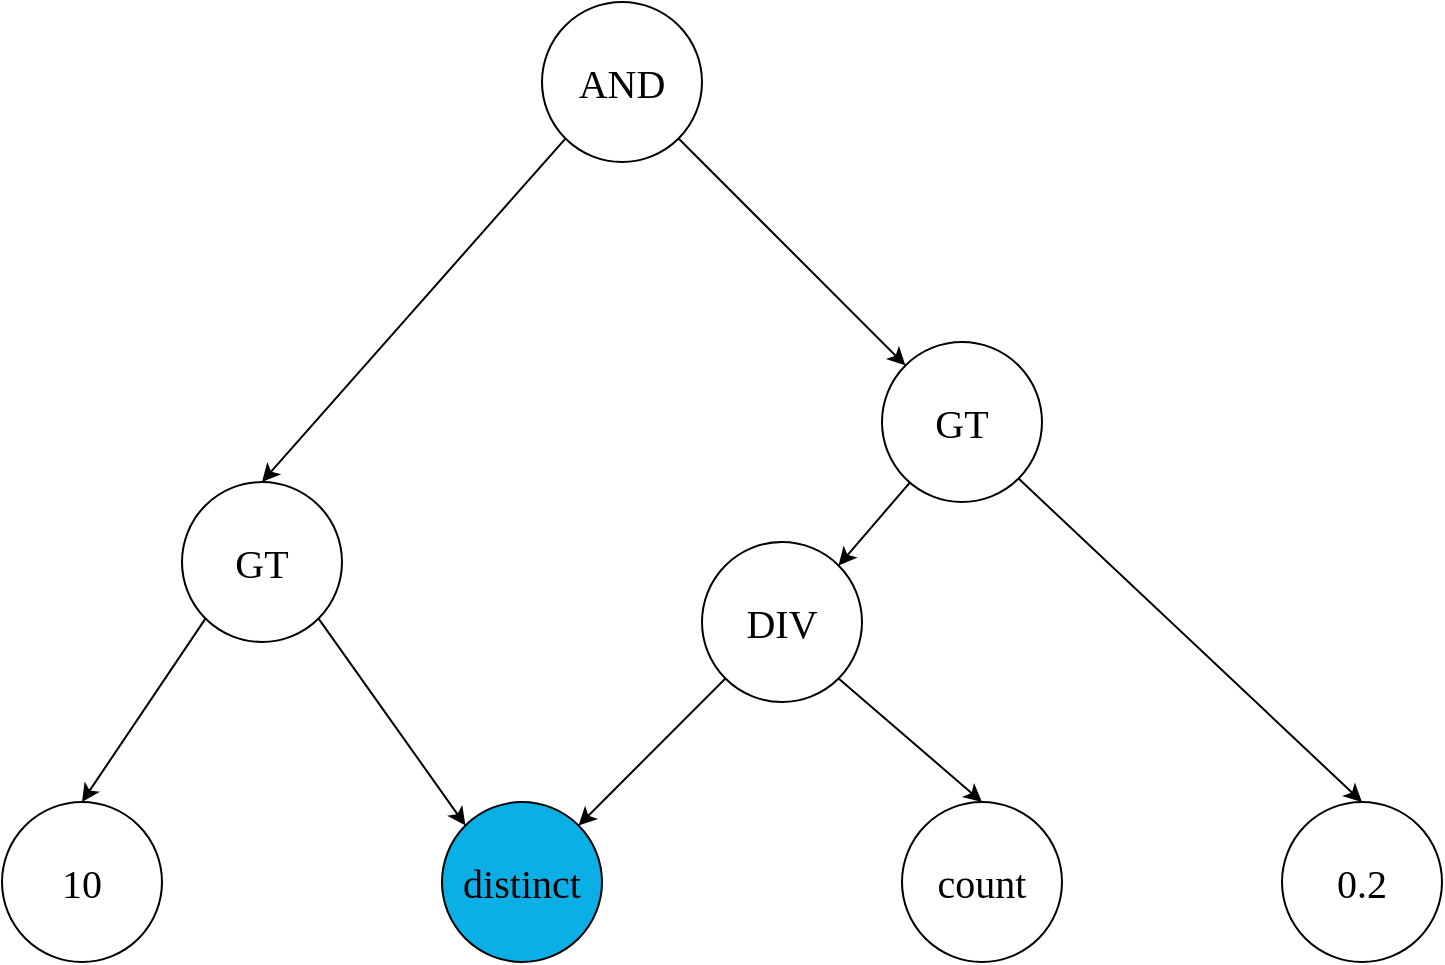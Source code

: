 <mxfile version="14.8.0" type="github">
  <diagram id="_eN63hCr3E5-bqdoEzAJ" name="Page-1">
    <mxGraphModel dx="1255" dy="754" grid="1" gridSize="10" guides="1" tooltips="1" connect="1" arrows="1" fold="1" page="1" pageScale="1" pageWidth="827" pageHeight="1169" math="0" shadow="0">
      <root>
        <mxCell id="0" />
        <mxCell id="1" parent="0" />
        <mxCell id="I1iA3QNqFAUBeCinv_yO-1" value="&lt;span style=&quot;font-size: 20px&quot;&gt;&lt;font&gt;AND&lt;/font&gt;&lt;/span&gt;" style="ellipse;whiteSpace=wrap;html=1;aspect=fixed;fontStyle=0;fontSize=20;fontFamily=TencentSans;" vertex="1" parent="1">
          <mxGeometry x="310" width="80" height="80" as="geometry" />
        </mxCell>
        <mxCell id="I1iA3QNqFAUBeCinv_yO-2" value="&lt;span style=&quot;font-size: 20px&quot;&gt;&lt;font&gt;distinct&lt;/font&gt;&lt;/span&gt;" style="ellipse;whiteSpace=wrap;html=1;aspect=fixed;fontStyle=0;fontSize=20;fontFamily=TencentSans;fillColor=#0BAFE5;" vertex="1" parent="1">
          <mxGeometry x="260" y="400" width="80" height="80" as="geometry" />
        </mxCell>
        <mxCell id="I1iA3QNqFAUBeCinv_yO-3" value="&lt;span style=&quot;font-size: 20px&quot;&gt;&lt;font&gt;count&lt;/font&gt;&lt;/span&gt;" style="ellipse;whiteSpace=wrap;html=1;aspect=fixed;fontStyle=0;fontSize=20;fontFamily=TencentSans;" vertex="1" parent="1">
          <mxGeometry x="490" y="400" width="80" height="80" as="geometry" />
        </mxCell>
        <mxCell id="I1iA3QNqFAUBeCinv_yO-5" value="&lt;span style=&quot;font-size: 20px&quot;&gt;&lt;font&gt;DIV&lt;/font&gt;&lt;/span&gt;" style="ellipse;whiteSpace=wrap;html=1;aspect=fixed;fontStyle=0;fontSize=20;fontFamily=TencentSans;" vertex="1" parent="1">
          <mxGeometry x="390" y="270" width="80" height="80" as="geometry" />
        </mxCell>
        <mxCell id="I1iA3QNqFAUBeCinv_yO-7" value="" style="endArrow=classic;html=1;exitX=1;exitY=1;exitDx=0;exitDy=0;entryX=0;entryY=0;entryDx=0;entryDy=0;fontStyle=0;fontSize=20;fontFamily=TencentSans;" edge="1" parent="1" source="I1iA3QNqFAUBeCinv_yO-1" target="I1iA3QNqFAUBeCinv_yO-13">
          <mxGeometry width="50" height="50" relative="1" as="geometry">
            <mxPoint x="296.451" y="197.635" as="sourcePoint" />
            <mxPoint x="450" y="260" as="targetPoint" />
          </mxGeometry>
        </mxCell>
        <mxCell id="I1iA3QNqFAUBeCinv_yO-8" value="&lt;span style=&quot;font-size: 20px&quot;&gt;&lt;font&gt;GT&lt;/font&gt;&lt;/span&gt;" style="ellipse;whiteSpace=wrap;html=1;aspect=fixed;fontStyle=0;fontSize=20;fontFamily=TencentSans;" vertex="1" parent="1">
          <mxGeometry x="130" y="240" width="80" height="80" as="geometry" />
        </mxCell>
        <mxCell id="I1iA3QNqFAUBeCinv_yO-9" value="&lt;span style=&quot;font-size: 20px&quot;&gt;&lt;font&gt;10&lt;/font&gt;&lt;/span&gt;" style="ellipse;whiteSpace=wrap;html=1;aspect=fixed;fontStyle=0;fontSize=20;fontFamily=TencentSans;" vertex="1" parent="1">
          <mxGeometry x="40" y="400" width="80" height="80" as="geometry" />
        </mxCell>
        <mxCell id="I1iA3QNqFAUBeCinv_yO-10" value="" style="endArrow=classic;html=1;exitX=0;exitY=1;exitDx=0;exitDy=0;fontStyle=0;fontSize=20;fontFamily=TencentSans;entryX=0.5;entryY=0;entryDx=0;entryDy=0;" edge="1" parent="1" source="I1iA3QNqFAUBeCinv_yO-8" target="I1iA3QNqFAUBeCinv_yO-9">
          <mxGeometry width="50" height="50" relative="1" as="geometry">
            <mxPoint x="338.284" y="188.284" as="sourcePoint" />
            <mxPoint x="100" y="400" as="targetPoint" />
          </mxGeometry>
        </mxCell>
        <mxCell id="I1iA3QNqFAUBeCinv_yO-11" value="" style="endArrow=classic;html=1;exitX=1;exitY=1;exitDx=0;exitDy=0;fontStyle=0;fontSize=20;fontFamily=TencentSans;entryX=0;entryY=0;entryDx=0;entryDy=0;" edge="1" parent="1" source="I1iA3QNqFAUBeCinv_yO-8" target="I1iA3QNqFAUBeCinv_yO-2">
          <mxGeometry width="50" height="50" relative="1" as="geometry">
            <mxPoint x="161.716" y="338.284" as="sourcePoint" />
            <mxPoint x="230" y="400" as="targetPoint" />
          </mxGeometry>
        </mxCell>
        <mxCell id="I1iA3QNqFAUBeCinv_yO-12" value="" style="endArrow=classic;html=1;exitX=0;exitY=1;exitDx=0;exitDy=0;entryX=0.5;entryY=0;entryDx=0;entryDy=0;fontStyle=0;fontSize=20;fontFamily=TencentSans;" edge="1" parent="1" source="I1iA3QNqFAUBeCinv_yO-1" target="I1iA3QNqFAUBeCinv_yO-8">
          <mxGeometry width="50" height="50" relative="1" as="geometry">
            <mxPoint x="151.716" y="318.284" as="sourcePoint" />
            <mxPoint x="110" y="410" as="targetPoint" />
          </mxGeometry>
        </mxCell>
        <mxCell id="I1iA3QNqFAUBeCinv_yO-13" value="&lt;span style=&quot;font-size: 20px;&quot;&gt;GT&lt;/span&gt;" style="ellipse;whiteSpace=wrap;html=1;aspect=fixed;fontStyle=0;fontSize=20;fontFamily=TencentSans;" vertex="1" parent="1">
          <mxGeometry x="480" y="170" width="80" height="80" as="geometry" />
        </mxCell>
        <mxCell id="I1iA3QNqFAUBeCinv_yO-14" value="&lt;span style=&quot;font-size: 20px&quot;&gt;&lt;font&gt;0.2&lt;/font&gt;&lt;/span&gt;" style="ellipse;whiteSpace=wrap;html=1;aspect=fixed;fontStyle=0;fontSize=20;fontFamily=TencentSans;" vertex="1" parent="1">
          <mxGeometry x="680" y="400" width="80" height="80" as="geometry" />
        </mxCell>
        <mxCell id="I1iA3QNqFAUBeCinv_yO-15" value="" style="endArrow=classic;html=1;entryX=1;entryY=0;entryDx=0;entryDy=0;fontStyle=0;fontSize=20;fontFamily=TencentSans;" edge="1" parent="1" source="I1iA3QNqFAUBeCinv_yO-13" target="I1iA3QNqFAUBeCinv_yO-5">
          <mxGeometry width="50" height="50" relative="1" as="geometry">
            <mxPoint x="348.284" y="138.284" as="sourcePoint" />
            <mxPoint x="430" y="290" as="targetPoint" />
          </mxGeometry>
        </mxCell>
        <mxCell id="I1iA3QNqFAUBeCinv_yO-16" value="" style="endArrow=classic;html=1;exitX=1;exitY=1;exitDx=0;exitDy=0;entryX=0.5;entryY=0;entryDx=0;entryDy=0;fontStyle=0;fontSize=20;fontFamily=TencentSans;" edge="1" parent="1" source="I1iA3QNqFAUBeCinv_yO-13" target="I1iA3QNqFAUBeCinv_yO-14">
          <mxGeometry width="50" height="50" relative="1" as="geometry">
            <mxPoint x="358.284" y="148.284" as="sourcePoint" />
            <mxPoint x="670" y="460" as="targetPoint" />
          </mxGeometry>
        </mxCell>
        <mxCell id="I1iA3QNqFAUBeCinv_yO-18" value="" style="endArrow=classic;html=1;exitX=1;exitY=1;exitDx=0;exitDy=0;fontStyle=0;fontSize=20;fontFamily=TencentSans;entryX=0.5;entryY=0;entryDx=0;entryDy=0;" edge="1" parent="1" source="I1iA3QNqFAUBeCinv_yO-5" target="I1iA3QNqFAUBeCinv_yO-3">
          <mxGeometry width="50" height="50" relative="1" as="geometry">
            <mxPoint x="218.284" y="328.284" as="sourcePoint" />
            <mxPoint x="520" y="420" as="targetPoint" />
          </mxGeometry>
        </mxCell>
        <mxCell id="I1iA3QNqFAUBeCinv_yO-19" value="" style="endArrow=classic;html=1;exitX=0;exitY=1;exitDx=0;exitDy=0;fontStyle=0;fontSize=20;fontFamily=TencentSans;entryX=1;entryY=0;entryDx=0;entryDy=0;" edge="1" parent="1" source="I1iA3QNqFAUBeCinv_yO-5" target="I1iA3QNqFAUBeCinv_yO-2">
          <mxGeometry width="50" height="50" relative="1" as="geometry">
            <mxPoint x="208.284" y="318.284" as="sourcePoint" />
            <mxPoint x="350" y="420" as="targetPoint" />
          </mxGeometry>
        </mxCell>
      </root>
    </mxGraphModel>
  </diagram>
</mxfile>
